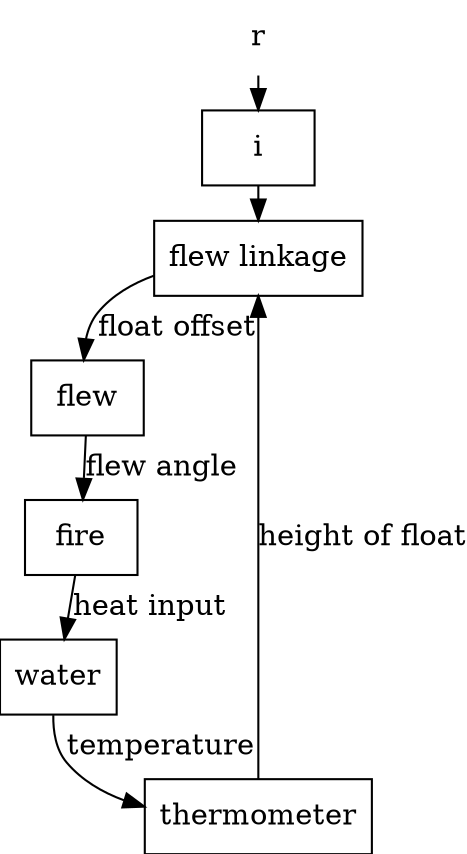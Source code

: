 
digraph pr01_01_b {
   nodesep=0.01
   ranksep=0.01
   pad=0
   r [shape=none, texlbl="desired temperature"];
   node [shape=box,margin=0.1];
   i [texlbl="length of riser"];
   cp [label="flew linkage"];
   ct [label="flew"];
   a [label="fire"];
   p [label="water"];
   s [label="thermometer"];
   r -> i;
   i -> cp [texlbl="reference height of float (flew half open)"];
   cp -> ct [label="float offset"];
   ct -> a [label="flew angle"];
   a -> p [label="heat input"];
   p -> s [label="temperature"];
   s -> cp [label="height of float",weight=5];
}

